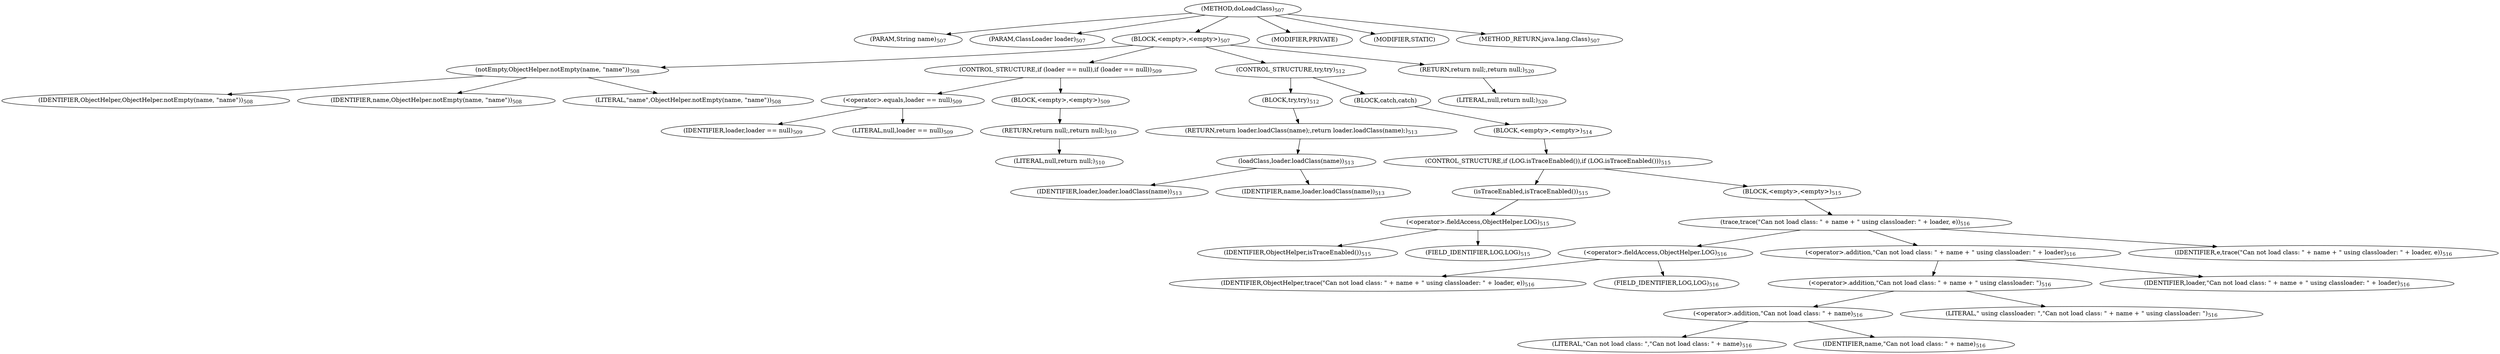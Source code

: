 digraph "doLoadClass" {  
"1012" [label = <(METHOD,doLoadClass)<SUB>507</SUB>> ]
"1013" [label = <(PARAM,String name)<SUB>507</SUB>> ]
"1014" [label = <(PARAM,ClassLoader loader)<SUB>507</SUB>> ]
"1015" [label = <(BLOCK,&lt;empty&gt;,&lt;empty&gt;)<SUB>507</SUB>> ]
"1016" [label = <(notEmpty,ObjectHelper.notEmpty(name, &quot;name&quot;))<SUB>508</SUB>> ]
"1017" [label = <(IDENTIFIER,ObjectHelper,ObjectHelper.notEmpty(name, &quot;name&quot;))<SUB>508</SUB>> ]
"1018" [label = <(IDENTIFIER,name,ObjectHelper.notEmpty(name, &quot;name&quot;))<SUB>508</SUB>> ]
"1019" [label = <(LITERAL,&quot;name&quot;,ObjectHelper.notEmpty(name, &quot;name&quot;))<SUB>508</SUB>> ]
"1020" [label = <(CONTROL_STRUCTURE,if (loader == null),if (loader == null))<SUB>509</SUB>> ]
"1021" [label = <(&lt;operator&gt;.equals,loader == null)<SUB>509</SUB>> ]
"1022" [label = <(IDENTIFIER,loader,loader == null)<SUB>509</SUB>> ]
"1023" [label = <(LITERAL,null,loader == null)<SUB>509</SUB>> ]
"1024" [label = <(BLOCK,&lt;empty&gt;,&lt;empty&gt;)<SUB>509</SUB>> ]
"1025" [label = <(RETURN,return null;,return null;)<SUB>510</SUB>> ]
"1026" [label = <(LITERAL,null,return null;)<SUB>510</SUB>> ]
"1027" [label = <(CONTROL_STRUCTURE,try,try)<SUB>512</SUB>> ]
"1028" [label = <(BLOCK,try,try)<SUB>512</SUB>> ]
"1029" [label = <(RETURN,return loader.loadClass(name);,return loader.loadClass(name);)<SUB>513</SUB>> ]
"1030" [label = <(loadClass,loader.loadClass(name))<SUB>513</SUB>> ]
"1031" [label = <(IDENTIFIER,loader,loader.loadClass(name))<SUB>513</SUB>> ]
"1032" [label = <(IDENTIFIER,name,loader.loadClass(name))<SUB>513</SUB>> ]
"1033" [label = <(BLOCK,catch,catch)> ]
"1034" [label = <(BLOCK,&lt;empty&gt;,&lt;empty&gt;)<SUB>514</SUB>> ]
"1035" [label = <(CONTROL_STRUCTURE,if (LOG.isTraceEnabled()),if (LOG.isTraceEnabled()))<SUB>515</SUB>> ]
"1036" [label = <(isTraceEnabled,isTraceEnabled())<SUB>515</SUB>> ]
"1037" [label = <(&lt;operator&gt;.fieldAccess,ObjectHelper.LOG)<SUB>515</SUB>> ]
"1038" [label = <(IDENTIFIER,ObjectHelper,isTraceEnabled())<SUB>515</SUB>> ]
"1039" [label = <(FIELD_IDENTIFIER,LOG,LOG)<SUB>515</SUB>> ]
"1040" [label = <(BLOCK,&lt;empty&gt;,&lt;empty&gt;)<SUB>515</SUB>> ]
"1041" [label = <(trace,trace(&quot;Can not load class: &quot; + name + &quot; using classloader: &quot; + loader, e))<SUB>516</SUB>> ]
"1042" [label = <(&lt;operator&gt;.fieldAccess,ObjectHelper.LOG)<SUB>516</SUB>> ]
"1043" [label = <(IDENTIFIER,ObjectHelper,trace(&quot;Can not load class: &quot; + name + &quot; using classloader: &quot; + loader, e))<SUB>516</SUB>> ]
"1044" [label = <(FIELD_IDENTIFIER,LOG,LOG)<SUB>516</SUB>> ]
"1045" [label = <(&lt;operator&gt;.addition,&quot;Can not load class: &quot; + name + &quot; using classloader: &quot; + loader)<SUB>516</SUB>> ]
"1046" [label = <(&lt;operator&gt;.addition,&quot;Can not load class: &quot; + name + &quot; using classloader: &quot;)<SUB>516</SUB>> ]
"1047" [label = <(&lt;operator&gt;.addition,&quot;Can not load class: &quot; + name)<SUB>516</SUB>> ]
"1048" [label = <(LITERAL,&quot;Can not load class: &quot;,&quot;Can not load class: &quot; + name)<SUB>516</SUB>> ]
"1049" [label = <(IDENTIFIER,name,&quot;Can not load class: &quot; + name)<SUB>516</SUB>> ]
"1050" [label = <(LITERAL,&quot; using classloader: &quot;,&quot;Can not load class: &quot; + name + &quot; using classloader: &quot;)<SUB>516</SUB>> ]
"1051" [label = <(IDENTIFIER,loader,&quot;Can not load class: &quot; + name + &quot; using classloader: &quot; + loader)<SUB>516</SUB>> ]
"1052" [label = <(IDENTIFIER,e,trace(&quot;Can not load class: &quot; + name + &quot; using classloader: &quot; + loader, e))<SUB>516</SUB>> ]
"1053" [label = <(RETURN,return null;,return null;)<SUB>520</SUB>> ]
"1054" [label = <(LITERAL,null,return null;)<SUB>520</SUB>> ]
"1055" [label = <(MODIFIER,PRIVATE)> ]
"1056" [label = <(MODIFIER,STATIC)> ]
"1057" [label = <(METHOD_RETURN,java.lang.Class)<SUB>507</SUB>> ]
  "1012" -> "1013" 
  "1012" -> "1014" 
  "1012" -> "1015" 
  "1012" -> "1055" 
  "1012" -> "1056" 
  "1012" -> "1057" 
  "1015" -> "1016" 
  "1015" -> "1020" 
  "1015" -> "1027" 
  "1015" -> "1053" 
  "1016" -> "1017" 
  "1016" -> "1018" 
  "1016" -> "1019" 
  "1020" -> "1021" 
  "1020" -> "1024" 
  "1021" -> "1022" 
  "1021" -> "1023" 
  "1024" -> "1025" 
  "1025" -> "1026" 
  "1027" -> "1028" 
  "1027" -> "1033" 
  "1028" -> "1029" 
  "1029" -> "1030" 
  "1030" -> "1031" 
  "1030" -> "1032" 
  "1033" -> "1034" 
  "1034" -> "1035" 
  "1035" -> "1036" 
  "1035" -> "1040" 
  "1036" -> "1037" 
  "1037" -> "1038" 
  "1037" -> "1039" 
  "1040" -> "1041" 
  "1041" -> "1042" 
  "1041" -> "1045" 
  "1041" -> "1052" 
  "1042" -> "1043" 
  "1042" -> "1044" 
  "1045" -> "1046" 
  "1045" -> "1051" 
  "1046" -> "1047" 
  "1046" -> "1050" 
  "1047" -> "1048" 
  "1047" -> "1049" 
  "1053" -> "1054" 
}
